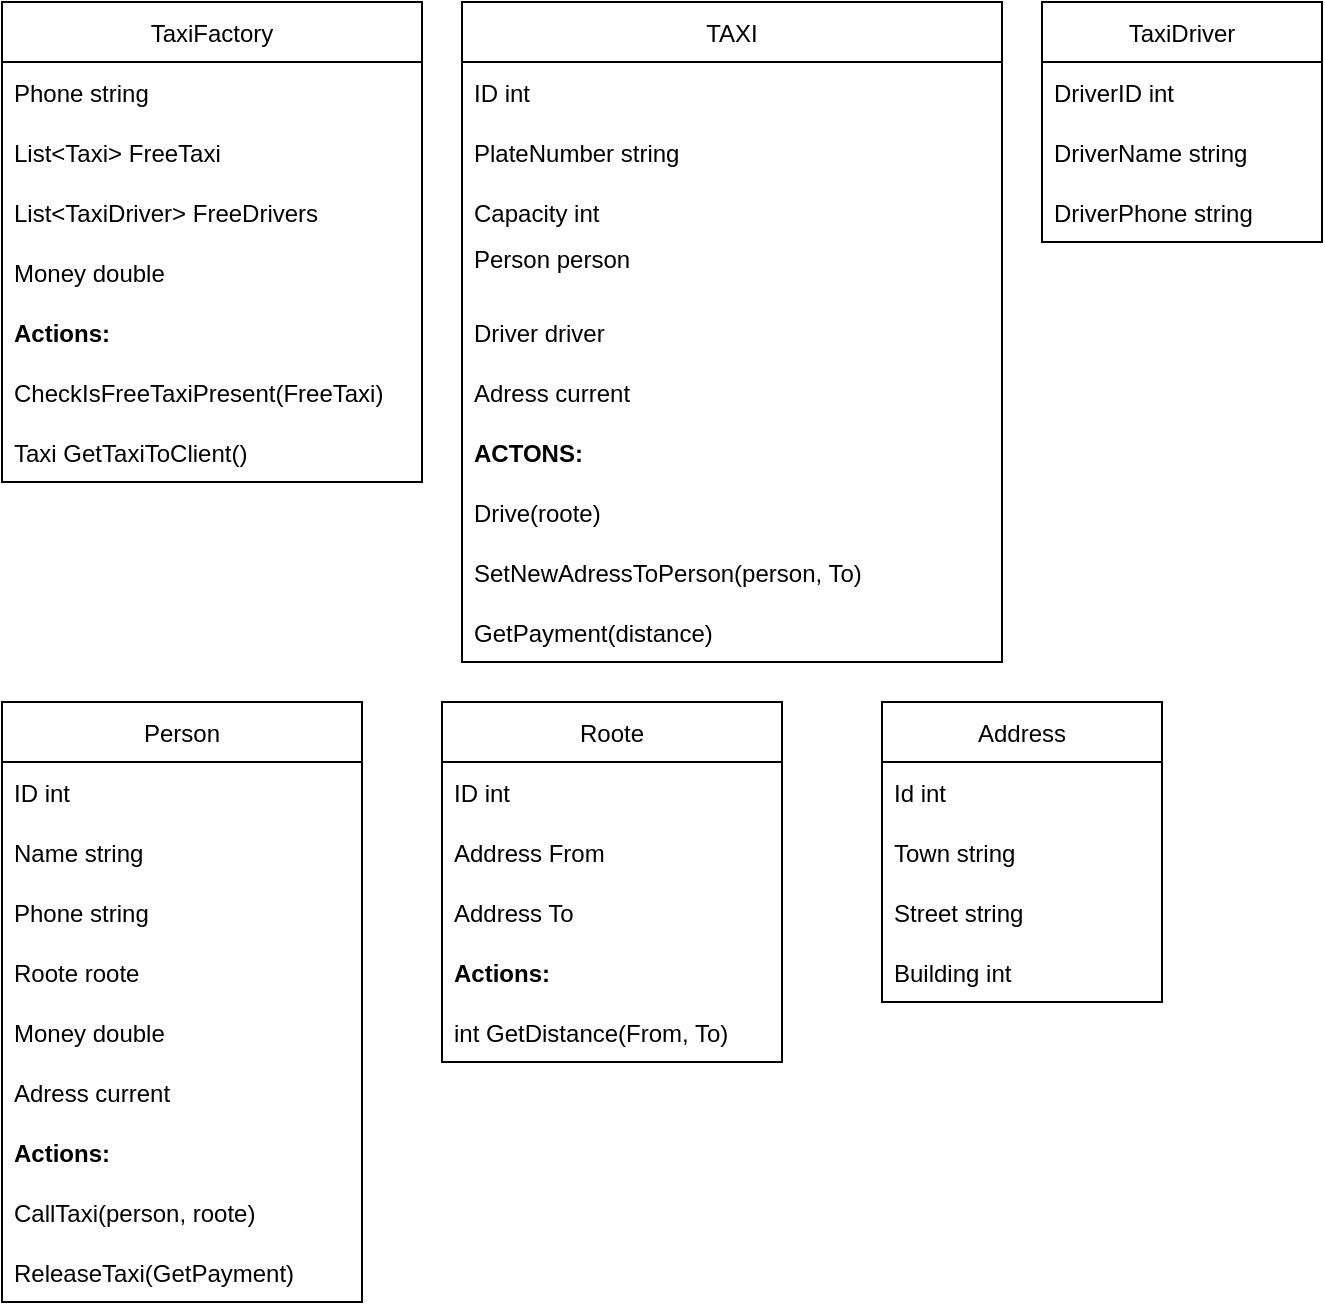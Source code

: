 <mxfile version="16.0.0" type="device"><diagram id="fh9n8HUcsEusXcwZsGot" name="Page-1"><mxGraphModel dx="990" dy="724" grid="1" gridSize="10" guides="1" tooltips="1" connect="1" arrows="1" fold="1" page="1" pageScale="1" pageWidth="827" pageHeight="1169" math="0" shadow="0"><root><mxCell id="0"/><mxCell id="1" parent="0"/><mxCell id="I5ZBPgUSta7E962PkYdO-1" value="TAXI" style="swimlane;fontStyle=0;childLayout=stackLayout;horizontal=1;startSize=30;horizontalStack=0;resizeParent=1;resizeParentMax=0;resizeLast=0;collapsible=1;marginBottom=0;" parent="1" vertex="1"><mxGeometry x="270" y="70" width="270" height="330" as="geometry"/></mxCell><mxCell id="I5ZBPgUSta7E962PkYdO-2" value="ID int" style="text;strokeColor=none;fillColor=none;align=left;verticalAlign=middle;spacingLeft=4;spacingRight=4;overflow=hidden;points=[[0,0.5],[1,0.5]];portConstraint=eastwest;rotatable=0;" parent="I5ZBPgUSta7E962PkYdO-1" vertex="1"><mxGeometry y="30" width="270" height="30" as="geometry"/></mxCell><mxCell id="I5ZBPgUSta7E962PkYdO-3" value="PlateNumber string" style="text;strokeColor=none;fillColor=none;align=left;verticalAlign=middle;spacingLeft=4;spacingRight=4;overflow=hidden;points=[[0,0.5],[1,0.5]];portConstraint=eastwest;rotatable=0;" parent="I5ZBPgUSta7E962PkYdO-1" vertex="1"><mxGeometry y="60" width="270" height="30" as="geometry"/></mxCell><mxCell id="I5ZBPgUSta7E962PkYdO-5" value="Capacity int" style="text;strokeColor=none;fillColor=none;align=left;verticalAlign=middle;spacingLeft=4;spacingRight=4;overflow=hidden;points=[[0,0.5],[1,0.5]];portConstraint=eastwest;rotatable=0;" parent="I5ZBPgUSta7E962PkYdO-1" vertex="1"><mxGeometry y="90" width="270" height="30" as="geometry"/></mxCell><mxCell id="I5ZBPgUSta7E962PkYdO-6" value="Person person&#xA;" style="text;strokeColor=none;fillColor=none;align=left;verticalAlign=middle;spacingLeft=4;spacingRight=4;overflow=hidden;points=[[0,0.5],[1,0.5]];portConstraint=eastwest;rotatable=0;" parent="I5ZBPgUSta7E962PkYdO-1" vertex="1"><mxGeometry y="120" width="270" height="30" as="geometry"/></mxCell><mxCell id="zwqBxGseARKj7Ge7hloM-4" value="Driver driver" style="text;strokeColor=none;fillColor=none;align=left;verticalAlign=middle;spacingLeft=4;spacingRight=4;overflow=hidden;points=[[0,0.5],[1,0.5]];portConstraint=eastwest;rotatable=0;" vertex="1" parent="I5ZBPgUSta7E962PkYdO-1"><mxGeometry y="150" width="270" height="30" as="geometry"/></mxCell><mxCell id="I5ZBPgUSta7E962PkYdO-47" value="Adress current" style="text;strokeColor=none;fillColor=none;align=left;verticalAlign=middle;spacingLeft=4;spacingRight=4;overflow=hidden;points=[[0,0.5],[1,0.5]];portConstraint=eastwest;rotatable=0;" parent="I5ZBPgUSta7E962PkYdO-1" vertex="1"><mxGeometry y="180" width="270" height="30" as="geometry"/></mxCell><mxCell id="I5ZBPgUSta7E962PkYdO-15" value="ACTONS:" style="text;strokeColor=none;fillColor=none;align=left;verticalAlign=middle;spacingLeft=4;spacingRight=4;overflow=hidden;points=[[0,0.5],[1,0.5]];portConstraint=eastwest;rotatable=0;fontStyle=1" parent="I5ZBPgUSta7E962PkYdO-1" vertex="1"><mxGeometry y="210" width="270" height="30" as="geometry"/></mxCell><mxCell id="I5ZBPgUSta7E962PkYdO-16" value="Drive(roote)" style="text;strokeColor=none;fillColor=none;align=left;verticalAlign=middle;spacingLeft=4;spacingRight=4;overflow=hidden;points=[[0,0.5],[1,0.5]];portConstraint=eastwest;rotatable=0;" parent="I5ZBPgUSta7E962PkYdO-1" vertex="1"><mxGeometry y="240" width="270" height="30" as="geometry"/></mxCell><mxCell id="I5ZBPgUSta7E962PkYdO-17" value="SetNewAdressToPerson(person, To)" style="text;strokeColor=none;fillColor=none;align=left;verticalAlign=middle;spacingLeft=4;spacingRight=4;overflow=hidden;points=[[0,0.5],[1,0.5]];portConstraint=eastwest;rotatable=0;" parent="I5ZBPgUSta7E962PkYdO-1" vertex="1"><mxGeometry y="270" width="270" height="30" as="geometry"/></mxCell><mxCell id="zwqBxGseARKj7Ge7hloM-11" value="GetPayment(distance)" style="text;strokeColor=none;fillColor=none;align=left;verticalAlign=middle;spacingLeft=4;spacingRight=4;overflow=hidden;points=[[0,0.5],[1,0.5]];portConstraint=eastwest;rotatable=0;" vertex="1" parent="I5ZBPgUSta7E962PkYdO-1"><mxGeometry y="300" width="270" height="30" as="geometry"/></mxCell><mxCell id="I5ZBPgUSta7E962PkYdO-7" value="Person" style="swimlane;fontStyle=0;childLayout=stackLayout;horizontal=1;startSize=30;horizontalStack=0;resizeParent=1;resizeParentMax=0;resizeLast=0;collapsible=1;marginBottom=0;" parent="1" vertex="1"><mxGeometry x="40" y="420" width="180" height="300" as="geometry"/></mxCell><mxCell id="I5ZBPgUSta7E962PkYdO-8" value="ID int" style="text;strokeColor=none;fillColor=none;align=left;verticalAlign=middle;spacingLeft=4;spacingRight=4;overflow=hidden;points=[[0,0.5],[1,0.5]];portConstraint=eastwest;rotatable=0;" parent="I5ZBPgUSta7E962PkYdO-7" vertex="1"><mxGeometry y="30" width="180" height="30" as="geometry"/></mxCell><mxCell id="I5ZBPgUSta7E962PkYdO-9" value="Name string" style="text;strokeColor=none;fillColor=none;align=left;verticalAlign=middle;spacingLeft=4;spacingRight=4;overflow=hidden;points=[[0,0.5],[1,0.5]];portConstraint=eastwest;rotatable=0;" parent="I5ZBPgUSta7E962PkYdO-7" vertex="1"><mxGeometry y="60" width="180" height="30" as="geometry"/></mxCell><mxCell id="I5ZBPgUSta7E962PkYdO-10" value="Phone string" style="text;strokeColor=none;fillColor=none;align=left;verticalAlign=middle;spacingLeft=4;spacingRight=4;overflow=hidden;points=[[0,0.5],[1,0.5]];portConstraint=eastwest;rotatable=0;" parent="I5ZBPgUSta7E962PkYdO-7" vertex="1"><mxGeometry y="90" width="180" height="30" as="geometry"/></mxCell><mxCell id="I5ZBPgUSta7E962PkYdO-23" value="Roote roote" style="text;strokeColor=none;fillColor=none;align=left;verticalAlign=middle;spacingLeft=4;spacingRight=4;overflow=hidden;points=[[0,0.5],[1,0.5]];portConstraint=eastwest;rotatable=0;" parent="I5ZBPgUSta7E962PkYdO-7" vertex="1"><mxGeometry y="120" width="180" height="30" as="geometry"/></mxCell><mxCell id="zwqBxGseARKj7Ge7hloM-2" value="Money double" style="text;strokeColor=none;fillColor=none;align=left;verticalAlign=middle;spacingLeft=4;spacingRight=4;overflow=hidden;points=[[0,0.5],[1,0.5]];portConstraint=eastwest;rotatable=0;" vertex="1" parent="I5ZBPgUSta7E962PkYdO-7"><mxGeometry y="150" width="180" height="30" as="geometry"/></mxCell><mxCell id="zwqBxGseARKj7Ge7hloM-3" value="Adress current" style="text;strokeColor=none;fillColor=none;align=left;verticalAlign=middle;spacingLeft=4;spacingRight=4;overflow=hidden;points=[[0,0.5],[1,0.5]];portConstraint=eastwest;rotatable=0;" vertex="1" parent="I5ZBPgUSta7E962PkYdO-7"><mxGeometry y="180" width="180" height="30" as="geometry"/></mxCell><mxCell id="zwqBxGseARKj7Ge7hloM-6" value="Actions:" style="text;strokeColor=none;fillColor=none;align=left;verticalAlign=middle;spacingLeft=4;spacingRight=4;overflow=hidden;points=[[0,0.5],[1,0.5]];portConstraint=eastwest;rotatable=0;fontStyle=1" vertex="1" parent="I5ZBPgUSta7E962PkYdO-7"><mxGeometry y="210" width="180" height="30" as="geometry"/></mxCell><mxCell id="zwqBxGseARKj7Ge7hloM-7" value="CallTaxi(person, roote)" style="text;strokeColor=none;fillColor=none;align=left;verticalAlign=middle;spacingLeft=4;spacingRight=4;overflow=hidden;points=[[0,0.5],[1,0.5]];portConstraint=eastwest;rotatable=0;" vertex="1" parent="I5ZBPgUSta7E962PkYdO-7"><mxGeometry y="240" width="180" height="30" as="geometry"/></mxCell><mxCell id="zwqBxGseARKj7Ge7hloM-8" value="ReleaseTaxi(GetPayment)" style="text;strokeColor=none;fillColor=none;align=left;verticalAlign=middle;spacingLeft=4;spacingRight=4;overflow=hidden;points=[[0,0.5],[1,0.5]];portConstraint=eastwest;rotatable=0;" vertex="1" parent="I5ZBPgUSta7E962PkYdO-7"><mxGeometry y="270" width="180" height="30" as="geometry"/></mxCell><mxCell id="I5ZBPgUSta7E962PkYdO-11" value="TaxiDriver" style="swimlane;fontStyle=0;childLayout=stackLayout;horizontal=1;startSize=30;horizontalStack=0;resizeParent=1;resizeParentMax=0;resizeLast=0;collapsible=1;marginBottom=0;" parent="1" vertex="1"><mxGeometry x="560" y="70" width="140" height="120" as="geometry"/></mxCell><mxCell id="I5ZBPgUSta7E962PkYdO-12" value="DriverID int" style="text;strokeColor=none;fillColor=none;align=left;verticalAlign=middle;spacingLeft=4;spacingRight=4;overflow=hidden;points=[[0,0.5],[1,0.5]];portConstraint=eastwest;rotatable=0;" parent="I5ZBPgUSta7E962PkYdO-11" vertex="1"><mxGeometry y="30" width="140" height="30" as="geometry"/></mxCell><mxCell id="I5ZBPgUSta7E962PkYdO-13" value="DriverName string" style="text;strokeColor=none;fillColor=none;align=left;verticalAlign=middle;spacingLeft=4;spacingRight=4;overflow=hidden;points=[[0,0.5],[1,0.5]];portConstraint=eastwest;rotatable=0;" parent="I5ZBPgUSta7E962PkYdO-11" vertex="1"><mxGeometry y="60" width="140" height="30" as="geometry"/></mxCell><mxCell id="I5ZBPgUSta7E962PkYdO-14" value="DriverPhone string" style="text;strokeColor=none;fillColor=none;align=left;verticalAlign=middle;spacingLeft=4;spacingRight=4;overflow=hidden;points=[[0,0.5],[1,0.5]];portConstraint=eastwest;rotatable=0;" parent="I5ZBPgUSta7E962PkYdO-11" vertex="1"><mxGeometry y="90" width="140" height="30" as="geometry"/></mxCell><mxCell id="I5ZBPgUSta7E962PkYdO-25" value="TaxiFactory" style="swimlane;fontStyle=0;childLayout=stackLayout;horizontal=1;startSize=30;horizontalStack=0;resizeParent=1;resizeParentMax=0;resizeLast=0;collapsible=1;marginBottom=0;" parent="1" vertex="1"><mxGeometry x="40" y="70" width="210" height="240" as="geometry"/></mxCell><mxCell id="I5ZBPgUSta7E962PkYdO-26" value="Phone string" style="text;strokeColor=none;fillColor=none;align=left;verticalAlign=middle;spacingLeft=4;spacingRight=4;overflow=hidden;points=[[0,0.5],[1,0.5]];portConstraint=eastwest;rotatable=0;" parent="I5ZBPgUSta7E962PkYdO-25" vertex="1"><mxGeometry y="30" width="210" height="30" as="geometry"/></mxCell><mxCell id="I5ZBPgUSta7E962PkYdO-27" value="List&lt;Taxi&gt; FreeTaxi" style="text;strokeColor=none;fillColor=none;align=left;verticalAlign=middle;spacingLeft=4;spacingRight=4;overflow=hidden;points=[[0,0.5],[1,0.5]];portConstraint=eastwest;rotatable=0;" parent="I5ZBPgUSta7E962PkYdO-25" vertex="1"><mxGeometry y="60" width="210" height="30" as="geometry"/></mxCell><mxCell id="I5ZBPgUSta7E962PkYdO-28" value="List&lt;TaxiDriver&gt; FreeDrivers" style="text;strokeColor=none;fillColor=none;align=left;verticalAlign=middle;spacingLeft=4;spacingRight=4;overflow=hidden;points=[[0,0.5],[1,0.5]];portConstraint=eastwest;rotatable=0;" parent="I5ZBPgUSta7E962PkYdO-25" vertex="1"><mxGeometry y="90" width="210" height="30" as="geometry"/></mxCell><mxCell id="zwqBxGseARKj7Ge7hloM-1" value="Money double" style="text;strokeColor=none;fillColor=none;align=left;verticalAlign=middle;spacingLeft=4;spacingRight=4;overflow=hidden;points=[[0,0.5],[1,0.5]];portConstraint=eastwest;rotatable=0;" vertex="1" parent="I5ZBPgUSta7E962PkYdO-25"><mxGeometry y="120" width="210" height="30" as="geometry"/></mxCell><mxCell id="I5ZBPgUSta7E962PkYdO-29" value="Actions:" style="text;strokeColor=none;fillColor=none;align=left;verticalAlign=middle;spacingLeft=4;spacingRight=4;overflow=hidden;points=[[0,0.5],[1,0.5]];portConstraint=eastwest;rotatable=0;fontStyle=1" parent="I5ZBPgUSta7E962PkYdO-25" vertex="1"><mxGeometry y="150" width="210" height="30" as="geometry"/></mxCell><mxCell id="I5ZBPgUSta7E962PkYdO-30" value="CheckIsFreeTaxiPresent(FreeTaxi)" style="text;strokeColor=none;fillColor=none;align=left;verticalAlign=middle;spacingLeft=4;spacingRight=4;overflow=hidden;points=[[0,0.5],[1,0.5]];portConstraint=eastwest;rotatable=0;" parent="I5ZBPgUSta7E962PkYdO-25" vertex="1"><mxGeometry y="180" width="210" height="30" as="geometry"/></mxCell><mxCell id="I5ZBPgUSta7E962PkYdO-51" value="Taxi GetTaxiToClient()" style="text;strokeColor=none;fillColor=none;align=left;verticalAlign=middle;spacingLeft=4;spacingRight=4;overflow=hidden;points=[[0,0.5],[1,0.5]];portConstraint=eastwest;rotatable=0;" parent="I5ZBPgUSta7E962PkYdO-25" vertex="1"><mxGeometry y="210" width="210" height="30" as="geometry"/></mxCell><mxCell id="I5ZBPgUSta7E962PkYdO-32" value="Roote" style="swimlane;fontStyle=0;childLayout=stackLayout;horizontal=1;startSize=30;horizontalStack=0;resizeParent=1;resizeParentMax=0;resizeLast=0;collapsible=1;marginBottom=0;" parent="1" vertex="1"><mxGeometry x="260" y="420" width="170" height="180" as="geometry"/></mxCell><mxCell id="I5ZBPgUSta7E962PkYdO-33" value="ID int" style="text;strokeColor=none;fillColor=none;align=left;verticalAlign=middle;spacingLeft=4;spacingRight=4;overflow=hidden;points=[[0,0.5],[1,0.5]];portConstraint=eastwest;rotatable=0;" parent="I5ZBPgUSta7E962PkYdO-32" vertex="1"><mxGeometry y="30" width="170" height="30" as="geometry"/></mxCell><mxCell id="I5ZBPgUSta7E962PkYdO-34" value="Address From" style="text;strokeColor=none;fillColor=none;align=left;verticalAlign=middle;spacingLeft=4;spacingRight=4;overflow=hidden;points=[[0,0.5],[1,0.5]];portConstraint=eastwest;rotatable=0;" parent="I5ZBPgUSta7E962PkYdO-32" vertex="1"><mxGeometry y="60" width="170" height="30" as="geometry"/></mxCell><mxCell id="I5ZBPgUSta7E962PkYdO-35" value="Address To" style="text;strokeColor=none;fillColor=none;align=left;verticalAlign=middle;spacingLeft=4;spacingRight=4;overflow=hidden;points=[[0,0.5],[1,0.5]];portConstraint=eastwest;rotatable=0;" parent="I5ZBPgUSta7E962PkYdO-32" vertex="1"><mxGeometry y="90" width="170" height="30" as="geometry"/></mxCell><mxCell id="I5ZBPgUSta7E962PkYdO-41" value="Actions:" style="text;strokeColor=none;fillColor=none;align=left;verticalAlign=middle;spacingLeft=4;spacingRight=4;overflow=hidden;points=[[0,0.5],[1,0.5]];portConstraint=eastwest;rotatable=0;fontStyle=1" parent="I5ZBPgUSta7E962PkYdO-32" vertex="1"><mxGeometry y="120" width="170" height="30" as="geometry"/></mxCell><mxCell id="I5ZBPgUSta7E962PkYdO-42" value="int GetDistance(From, To)" style="text;strokeColor=none;fillColor=none;align=left;verticalAlign=middle;spacingLeft=4;spacingRight=4;overflow=hidden;points=[[0,0.5],[1,0.5]];portConstraint=eastwest;rotatable=0;" parent="I5ZBPgUSta7E962PkYdO-32" vertex="1"><mxGeometry y="150" width="170" height="30" as="geometry"/></mxCell><mxCell id="I5ZBPgUSta7E962PkYdO-36" value="Address" style="swimlane;fontStyle=0;childLayout=stackLayout;horizontal=1;startSize=30;horizontalStack=0;resizeParent=1;resizeParentMax=0;resizeLast=0;collapsible=1;marginBottom=0;" parent="1" vertex="1"><mxGeometry x="480" y="420" width="140" height="150" as="geometry"/></mxCell><mxCell id="I5ZBPgUSta7E962PkYdO-37" value="Id int" style="text;strokeColor=none;fillColor=none;align=left;verticalAlign=middle;spacingLeft=4;spacingRight=4;overflow=hidden;points=[[0,0.5],[1,0.5]];portConstraint=eastwest;rotatable=0;" parent="I5ZBPgUSta7E962PkYdO-36" vertex="1"><mxGeometry y="30" width="140" height="30" as="geometry"/></mxCell><mxCell id="I5ZBPgUSta7E962PkYdO-38" value="Town string" style="text;strokeColor=none;fillColor=none;align=left;verticalAlign=middle;spacingLeft=4;spacingRight=4;overflow=hidden;points=[[0,0.5],[1,0.5]];portConstraint=eastwest;rotatable=0;" parent="I5ZBPgUSta7E962PkYdO-36" vertex="1"><mxGeometry y="60" width="140" height="30" as="geometry"/></mxCell><mxCell id="I5ZBPgUSta7E962PkYdO-39" value="Street string" style="text;strokeColor=none;fillColor=none;align=left;verticalAlign=middle;spacingLeft=4;spacingRight=4;overflow=hidden;points=[[0,0.5],[1,0.5]];portConstraint=eastwest;rotatable=0;" parent="I5ZBPgUSta7E962PkYdO-36" vertex="1"><mxGeometry y="90" width="140" height="30" as="geometry"/></mxCell><mxCell id="I5ZBPgUSta7E962PkYdO-40" value="Building int" style="text;strokeColor=none;fillColor=none;align=left;verticalAlign=middle;spacingLeft=4;spacingRight=4;overflow=hidden;points=[[0,0.5],[1,0.5]];portConstraint=eastwest;rotatable=0;" parent="I5ZBPgUSta7E962PkYdO-36" vertex="1"><mxGeometry y="120" width="140" height="30" as="geometry"/></mxCell></root></mxGraphModel></diagram></mxfile>